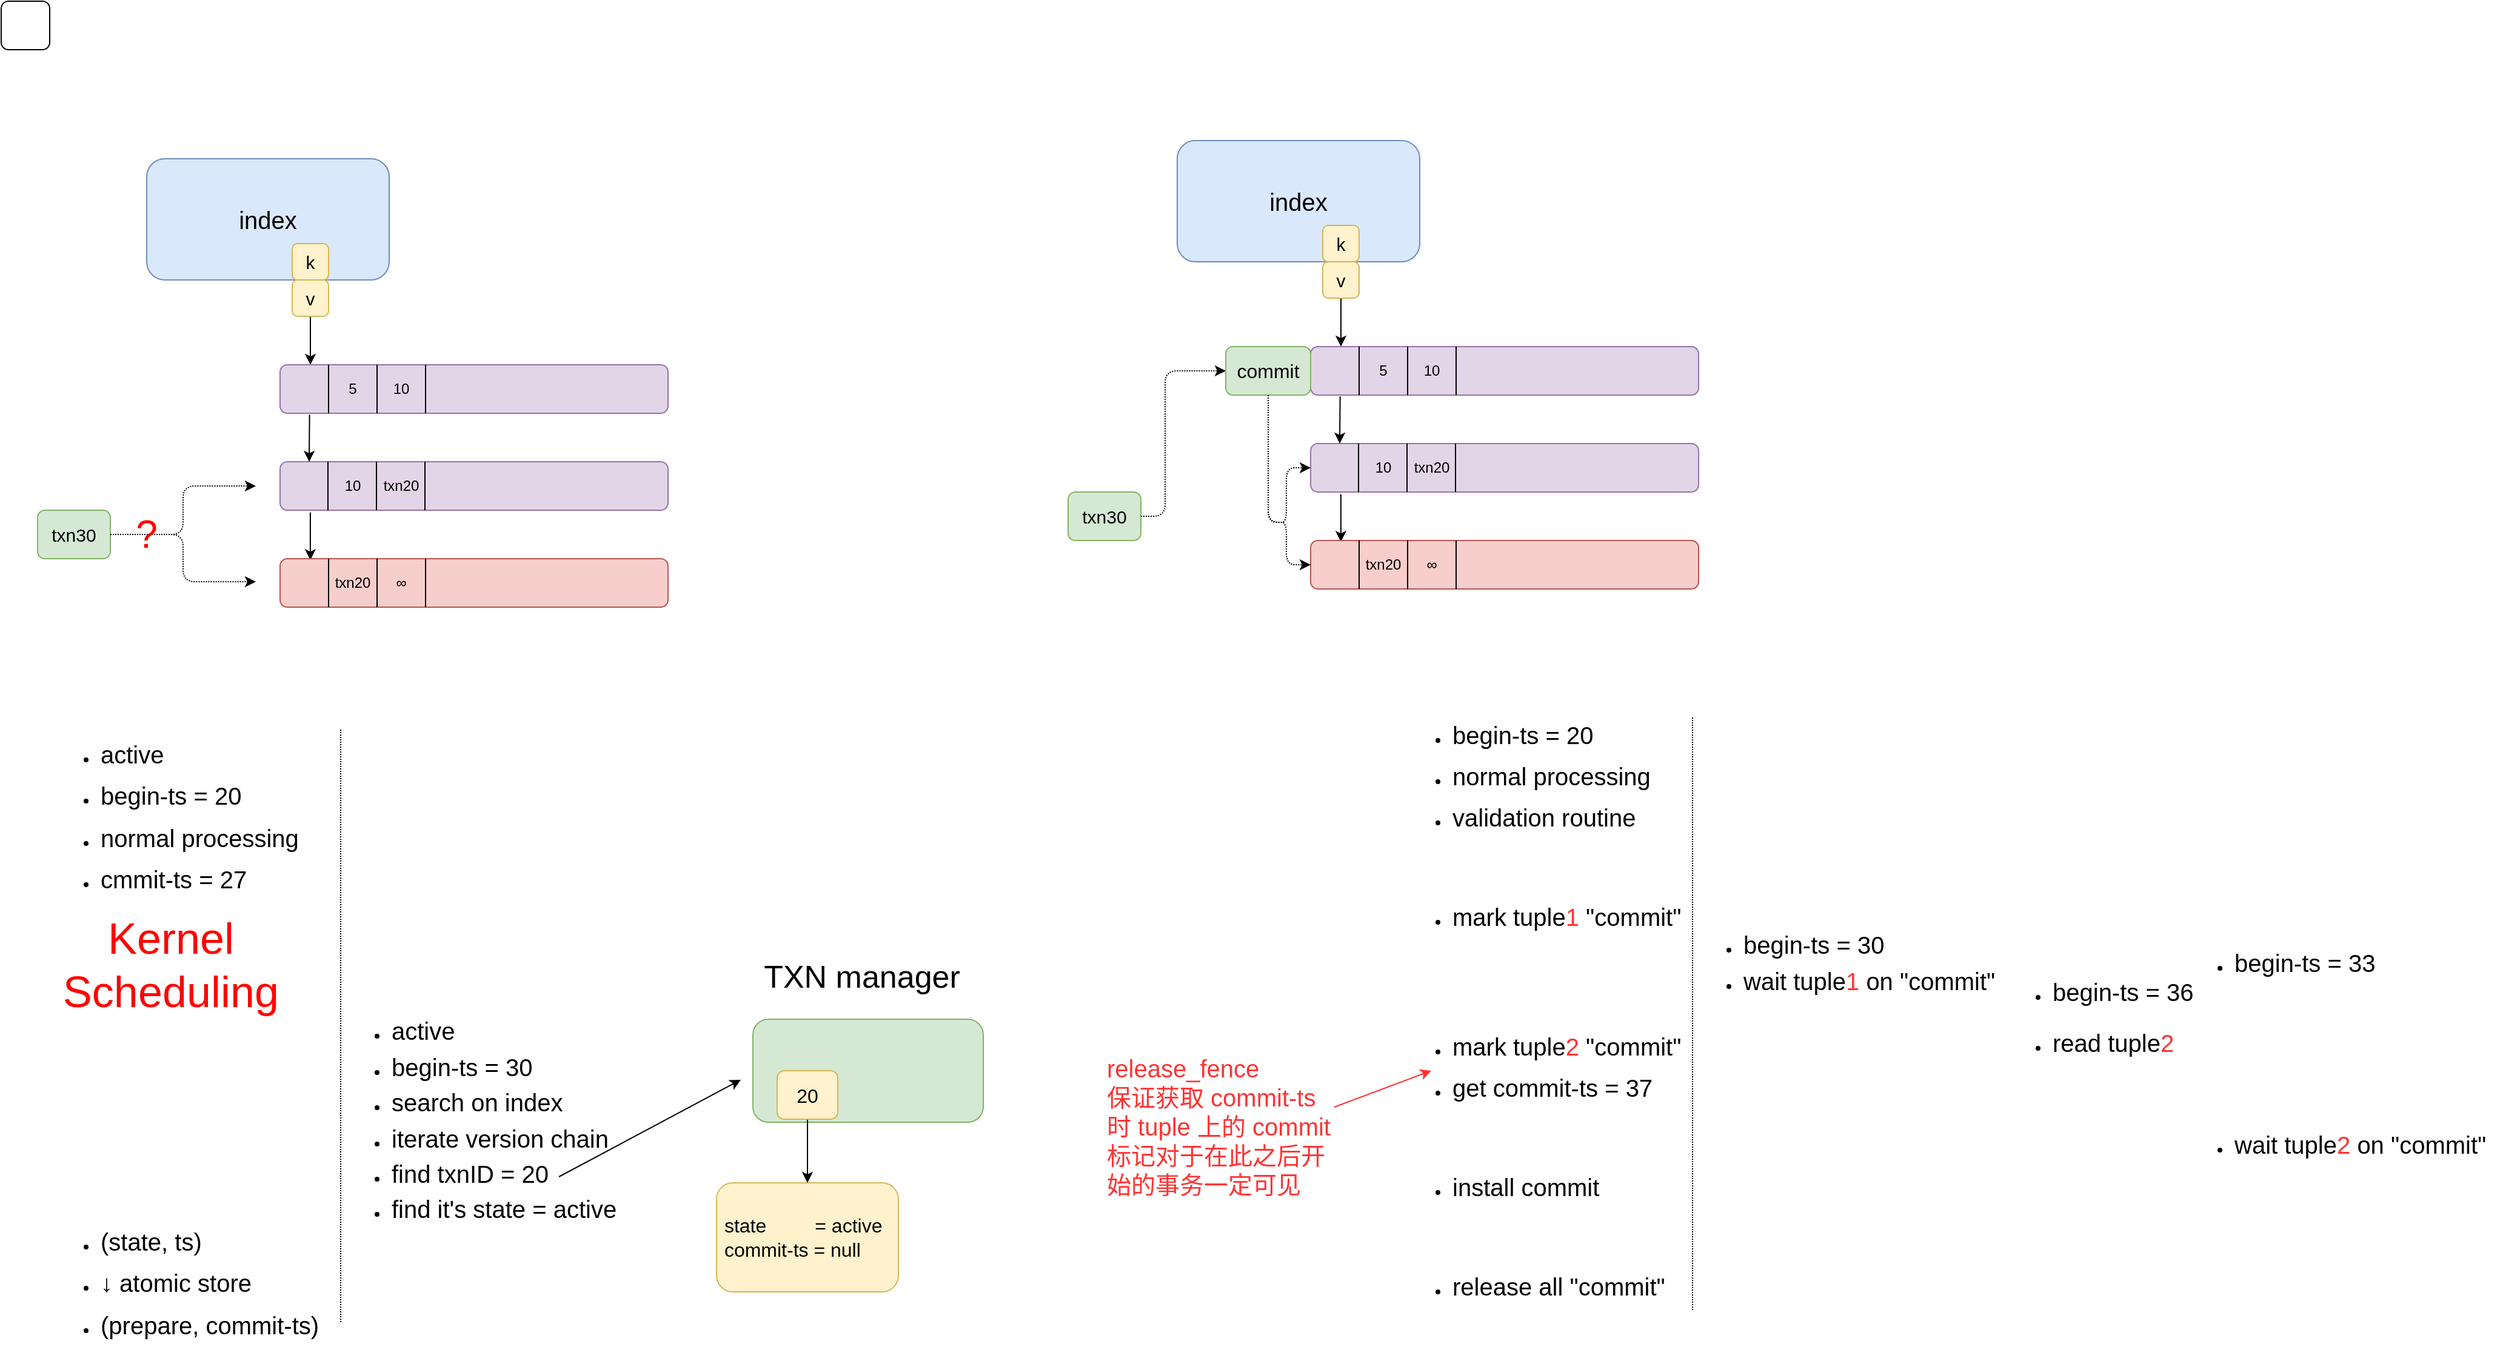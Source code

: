 <mxfile version="12.1.3" type="device" pages="1"><diagram id="0h45bQMplHniCj7RE_-N" name="Page-1"><mxGraphModel dx="1412" dy="758" grid="1" gridSize="10" guides="1" tooltips="1" connect="1" arrows="1" fold="1" page="1" pageScale="1" pageWidth="827" pageHeight="1169" math="0" shadow="0"><root><mxCell id="0"/><mxCell id="1" parent="0"/><mxCell id="FldhDboDt2lBDEkTcuy5-1" value="&lt;font style=&quot;font-size: 20px&quot;&gt;index&lt;/font&gt;" style="rounded=1;whiteSpace=wrap;html=1;fillColor=#dae8fc;strokeColor=#6c8ebf;" parent="1" vertex="1"><mxGeometry x="120" y="130" width="200" height="100" as="geometry"/></mxCell><mxCell id="FldhDboDt2lBDEkTcuy5-4" value="&lt;font style=&quot;font-size: 15px&quot;&gt;k&lt;/font&gt;" style="rounded=1;whiteSpace=wrap;html=1;fillColor=#fff2cc;strokeColor=#d6b656;" parent="1" vertex="1"><mxGeometry x="240" y="200" width="30" height="30" as="geometry"/></mxCell><mxCell id="FldhDboDt2lBDEkTcuy5-7" value="" style="rounded=0;orthogonalLoop=1;jettySize=auto;html=1;" parent="1" source="FldhDboDt2lBDEkTcuy5-5" edge="1"><mxGeometry relative="1" as="geometry"><mxPoint x="255" y="300" as="targetPoint"/></mxGeometry></mxCell><mxCell id="FldhDboDt2lBDEkTcuy5-5" value="&lt;font style=&quot;font-size: 15px&quot;&gt;v&lt;/font&gt;" style="rounded=1;whiteSpace=wrap;html=1;fillColor=#fff2cc;strokeColor=#d6b656;" parent="1" vertex="1"><mxGeometry x="240" y="230" width="30" height="30" as="geometry"/></mxCell><mxCell id="FldhDboDt2lBDEkTcuy5-10" value="" style="rounded=0;orthogonalLoop=1;jettySize=auto;html=1;exitX=0.078;exitY=1.046;exitDx=0;exitDy=0;exitPerimeter=0;entryX=0.078;entryY=0.029;entryDx=0;entryDy=0;entryPerimeter=0;" parent="1" source="FldhDboDt2lBDEkTcuy5-8" target="FldhDboDt2lBDEkTcuy5-9" edge="1"><mxGeometry relative="1" as="geometry"><mxPoint x="256" y="412" as="sourcePoint"/><mxPoint x="290" y="440" as="targetPoint"/></mxGeometry></mxCell><mxCell id="FldhDboDt2lBDEkTcuy5-8" value="" style="rounded=1;whiteSpace=wrap;html=1;fillColor=#e1d5e7;strokeColor=#9673a6;" parent="1" vertex="1"><mxGeometry x="230" y="380" width="320" height="40" as="geometry"/></mxCell><mxCell id="FldhDboDt2lBDEkTcuy5-9" value="" style="rounded=1;whiteSpace=wrap;html=1;fillColor=#f8cecc;strokeColor=#b85450;" parent="1" vertex="1"><mxGeometry x="230" y="460" width="320" height="40" as="geometry"/></mxCell><mxCell id="FldhDboDt2lBDEkTcuy5-12" value="" style="endArrow=none;html=1;" parent="1" edge="1"><mxGeometry width="50" height="50" relative="1" as="geometry"><mxPoint x="269.5" y="420" as="sourcePoint"/><mxPoint x="269.5" y="380" as="targetPoint"/></mxGeometry></mxCell><mxCell id="FldhDboDt2lBDEkTcuy5-13" value="" style="endArrow=none;html=1;" parent="1" edge="1"><mxGeometry width="50" height="50" relative="1" as="geometry"><mxPoint x="309.5" y="420" as="sourcePoint"/><mxPoint x="309.5" y="380" as="targetPoint"/></mxGeometry></mxCell><mxCell id="FldhDboDt2lBDEkTcuy5-14" value="" style="endArrow=none;html=1;" parent="1" edge="1"><mxGeometry width="50" height="50" relative="1" as="geometry"><mxPoint x="270" y="460" as="sourcePoint"/><mxPoint x="270" y="500" as="targetPoint"/></mxGeometry></mxCell><mxCell id="FldhDboDt2lBDEkTcuy5-15" value="" style="endArrow=none;html=1;" parent="1" edge="1"><mxGeometry width="50" height="50" relative="1" as="geometry"><mxPoint x="310" y="500" as="sourcePoint"/><mxPoint x="310" y="460" as="targetPoint"/></mxGeometry></mxCell><mxCell id="FldhDboDt2lBDEkTcuy5-16" value="txn20" style="text;html=1;strokeColor=none;fillColor=none;align=center;verticalAlign=middle;whiteSpace=wrap;rounded=0;" parent="1" vertex="1"><mxGeometry x="309.5" y="390" width="40" height="20" as="geometry"/></mxCell><mxCell id="FldhDboDt2lBDEkTcuy5-17" value="" style="endArrow=none;html=1;" parent="1" edge="1"><mxGeometry width="50" height="50" relative="1" as="geometry"><mxPoint x="349.5" y="420.0" as="sourcePoint"/><mxPoint x="349.5" y="380.0" as="targetPoint"/></mxGeometry></mxCell><mxCell id="FldhDboDt2lBDEkTcuy5-18" value="" style="endArrow=none;html=1;" parent="1" edge="1"><mxGeometry width="50" height="50" relative="1" as="geometry"><mxPoint x="350" y="500.0" as="sourcePoint"/><mxPoint x="350" y="460.0" as="targetPoint"/></mxGeometry></mxCell><mxCell id="FldhDboDt2lBDEkTcuy5-19" value="txn20" style="text;html=1;strokeColor=none;fillColor=none;align=center;verticalAlign=middle;whiteSpace=wrap;rounded=0;" parent="1" vertex="1"><mxGeometry x="270" y="470" width="40" height="20" as="geometry"/></mxCell><mxCell id="FldhDboDt2lBDEkTcuy5-20" value="10" style="text;html=1;strokeColor=none;fillColor=none;align=center;verticalAlign=middle;whiteSpace=wrap;rounded=0;" parent="1" vertex="1"><mxGeometry x="269.5" y="390" width="40" height="20" as="geometry"/></mxCell><mxCell id="FldhDboDt2lBDEkTcuy5-21" value="∞" style="text;html=1;strokeColor=none;fillColor=none;align=center;verticalAlign=middle;whiteSpace=wrap;rounded=0;" parent="1" vertex="1"><mxGeometry x="310" y="470" width="40" height="20" as="geometry"/></mxCell><mxCell id="FldhDboDt2lBDEkTcuy5-23" value="" style="rounded=1;whiteSpace=wrap;html=1;fillColor=#e1d5e7;strokeColor=#9673a6;" parent="1" vertex="1"><mxGeometry x="230" y="300" width="320" height="40" as="geometry"/></mxCell><mxCell id="FldhDboDt2lBDEkTcuy5-24" value="" style="endArrow=none;html=1;" parent="1" edge="1"><mxGeometry width="50" height="50" relative="1" as="geometry"><mxPoint x="270" y="340" as="sourcePoint"/><mxPoint x="270" y="300" as="targetPoint"/></mxGeometry></mxCell><mxCell id="FldhDboDt2lBDEkTcuy5-25" value="" style="endArrow=none;html=1;" parent="1" edge="1"><mxGeometry width="50" height="50" relative="1" as="geometry"><mxPoint x="310" y="340" as="sourcePoint"/><mxPoint x="310" y="300" as="targetPoint"/></mxGeometry></mxCell><mxCell id="FldhDboDt2lBDEkTcuy5-26" value="10" style="text;html=1;strokeColor=none;fillColor=none;align=center;verticalAlign=middle;whiteSpace=wrap;rounded=0;" parent="1" vertex="1"><mxGeometry x="310" y="310" width="40" height="20" as="geometry"/></mxCell><mxCell id="FldhDboDt2lBDEkTcuy5-27" value="" style="endArrow=none;html=1;" parent="1" edge="1"><mxGeometry width="50" height="50" relative="1" as="geometry"><mxPoint x="350" y="340.0" as="sourcePoint"/><mxPoint x="350" y="300.0" as="targetPoint"/></mxGeometry></mxCell><mxCell id="FldhDboDt2lBDEkTcuy5-28" value="5" style="text;html=1;strokeColor=none;fillColor=none;align=center;verticalAlign=middle;whiteSpace=wrap;rounded=0;" parent="1" vertex="1"><mxGeometry x="270" y="310" width="40" height="20" as="geometry"/></mxCell><mxCell id="FldhDboDt2lBDEkTcuy5-29" value="" style="rounded=1;whiteSpace=wrap;html=1;" parent="1" vertex="1"><mxGeometry width="40" height="40" as="geometry"/></mxCell><mxCell id="FldhDboDt2lBDEkTcuy5-30" value="" style="rounded=1;whiteSpace=wrap;html=1;fillColor=#d5e8d4;strokeColor=#82b366;" parent="1" vertex="1"><mxGeometry x="30" y="420" width="60" height="40" as="geometry"/></mxCell><mxCell id="FldhDboDt2lBDEkTcuy5-31" value="" style="rounded=0;orthogonalLoop=1;jettySize=auto;html=1;exitX=0.076;exitY=1.029;exitDx=0;exitDy=0;exitPerimeter=0;" parent="1" source="FldhDboDt2lBDEkTcuy5-23" edge="1"><mxGeometry relative="1" as="geometry"><mxPoint x="254" y="330" as="sourcePoint"/><mxPoint x="254" y="380" as="targetPoint"/></mxGeometry></mxCell><mxCell id="FldhDboDt2lBDEkTcuy5-32" value="&lt;font style=&quot;font-size: 15px&quot;&gt;txn30&lt;/font&gt;" style="text;html=1;strokeColor=none;fillColor=none;align=center;verticalAlign=middle;whiteSpace=wrap;rounded=0;" parent="1" vertex="1"><mxGeometry x="40" y="430" width="40" height="20" as="geometry"/></mxCell><mxCell id="FldhDboDt2lBDEkTcuy5-33" value="" style="endArrow=classic;html=1;exitX=1;exitY=0.5;exitDx=0;exitDy=0;edgeStyle=orthogonalEdgeStyle;dashed=1;dashPattern=1 1;" parent="1" source="FldhDboDt2lBDEkTcuy5-30" edge="1"><mxGeometry width="50" height="50" relative="1" as="geometry"><mxPoint x="100" y="440" as="sourcePoint"/><mxPoint x="210" y="400" as="targetPoint"/><Array as="points"><mxPoint x="150" y="440"/><mxPoint x="150" y="400"/></Array></mxGeometry></mxCell><mxCell id="FldhDboDt2lBDEkTcuy5-34" value="" style="endArrow=classic;html=1;edgeStyle=orthogonalEdgeStyle;dashed=1;dashPattern=1 1;" parent="1" edge="1"><mxGeometry width="50" height="50" relative="1" as="geometry"><mxPoint x="90" y="440" as="sourcePoint"/><mxPoint x="210" y="479.0" as="targetPoint"/><Array as="points"><mxPoint x="150" y="440"/><mxPoint x="150" y="479"/></Array></mxGeometry></mxCell><mxCell id="FldhDboDt2lBDEkTcuy5-35" value="&lt;font style=&quot;font-size: 32px&quot; color=&quot;#ff0000&quot;&gt;?&lt;/font&gt;" style="text;html=1;strokeColor=none;fillColor=none;align=center;verticalAlign=middle;whiteSpace=wrap;rounded=0;" parent="1" vertex="1"><mxGeometry x="100" y="430" width="40" height="20" as="geometry"/></mxCell><mxCell id="FldhDboDt2lBDEkTcuy5-41" value="&lt;ul style=&quot;line-height: 260%&quot;&gt;&lt;li&gt;&lt;span style=&quot;font-size: 20px&quot;&gt;active&lt;/span&gt;&lt;/li&gt;&lt;li&gt;&lt;span style=&quot;font-size: 20px&quot;&gt;begin-ts = 20&lt;/span&gt;&lt;/li&gt;&lt;li&gt;&lt;span style=&quot;text-align: center ; font-size: 20px&quot;&gt;normal processing&lt;/span&gt;&lt;/li&gt;&lt;li&gt;&lt;span style=&quot;text-align: center ; font-size: 20px&quot;&gt;cmmit-ts = 27&lt;/span&gt;&lt;/li&gt;&lt;/ul&gt;" style="text;html=1;strokeColor=none;fillColor=none;align=left;verticalAlign=middle;whiteSpace=wrap;rounded=0;" parent="1" vertex="1"><mxGeometry x="40" y="600" width="240" height="150" as="geometry"/></mxCell><mxCell id="FldhDboDt2lBDEkTcuy5-42" value="" style="endArrow=none;html=1;dashed=1;dashPattern=1 1;" parent="1" edge="1"><mxGeometry width="50" height="50" relative="1" as="geometry"><mxPoint x="280" y="1090" as="sourcePoint"/><mxPoint x="280" y="600" as="targetPoint"/></mxGeometry></mxCell><mxCell id="FldhDboDt2lBDEkTcuy5-47" value="&lt;font style=&quot;font-size: 36px&quot; color=&quot;#ff0000&quot;&gt;Kernel Scheduling&lt;/font&gt;" style="text;html=1;strokeColor=none;fillColor=none;align=center;verticalAlign=middle;whiteSpace=wrap;rounded=0;" parent="1" vertex="1"><mxGeometry y="750" width="280" height="90" as="geometry"/></mxCell><mxCell id="FldhDboDt2lBDEkTcuy5-49" value="&lt;ul style=&quot;line-height: 220%&quot;&gt;&lt;li&gt;&lt;font style=&quot;font-size: 20px&quot;&gt;active&lt;/font&gt;&lt;/li&gt;&lt;li&gt;&lt;font style=&quot;font-size: 20px&quot;&gt;begin-ts = 30&lt;/font&gt;&lt;/li&gt;&lt;li&gt;&lt;font style=&quot;font-size: 20px&quot;&gt;search on index&lt;/font&gt;&lt;/li&gt;&lt;li&gt;&lt;font style=&quot;font-size: 20px&quot;&gt;iterate version chain&lt;/font&gt;&lt;/li&gt;&lt;li&gt;&lt;font style=&quot;font-size: 20px&quot;&gt;find txnID = 20&lt;/font&gt;&lt;/li&gt;&lt;li&gt;&lt;font style=&quot;font-size: 20px&quot;&gt;find it's state = active&lt;/font&gt;&lt;/li&gt;&lt;/ul&gt;" style="text;html=1;strokeColor=none;fillColor=none;align=left;verticalAlign=middle;whiteSpace=wrap;rounded=0;" parent="1" vertex="1"><mxGeometry x="280" y="830" width="270" height="190" as="geometry"/></mxCell><mxCell id="FldhDboDt2lBDEkTcuy5-55" value="&lt;ul style=&quot;line-height: 260%&quot;&gt;&lt;li&gt;&lt;span style=&quot;font-size: 20px&quot;&gt;(state, ts)&lt;/span&gt;&lt;/li&gt;&lt;li&gt;&lt;span style=&quot;font-size: 20px&quot;&gt;↓ atomic store&lt;/span&gt;&lt;/li&gt;&lt;li&gt;&lt;span style=&quot;font-size: 20px&quot;&gt;(prepare, commit-ts)&lt;/span&gt;&lt;/li&gt;&lt;/ul&gt;" style="text;html=1;strokeColor=none;fillColor=none;align=left;verticalAlign=middle;whiteSpace=wrap;rounded=0;" parent="1" vertex="1"><mxGeometry x="40" y="1010" width="240" height="100" as="geometry"/></mxCell><mxCell id="FldhDboDt2lBDEkTcuy5-56" value="" style="endArrow=classic;html=1;" parent="1" edge="1"><mxGeometry width="50" height="50" relative="1" as="geometry"><mxPoint x="460" y="970" as="sourcePoint"/><mxPoint x="610" y="890" as="targetPoint"/></mxGeometry></mxCell><mxCell id="FldhDboDt2lBDEkTcuy5-57" value="" style="rounded=1;whiteSpace=wrap;html=1;fillColor=#d5e8d4;strokeColor=#82b366;" parent="1" vertex="1"><mxGeometry x="620" y="840" width="190" height="85" as="geometry"/></mxCell><mxCell id="FldhDboDt2lBDEkTcuy5-58" value="&lt;font style=&quot;font-size: 26px&quot;&gt;TXN manager&lt;/font&gt;" style="text;html=1;strokeColor=none;fillColor=none;align=center;verticalAlign=middle;whiteSpace=wrap;rounded=0;" parent="1" vertex="1"><mxGeometry x="610" y="795" width="200" height="20" as="geometry"/></mxCell><mxCell id="FldhDboDt2lBDEkTcuy5-59" value="&lt;font style=&quot;font-size: 16px&quot;&gt;&amp;nbsp;state&amp;nbsp; &amp;nbsp; &amp;nbsp; &amp;nbsp; &amp;nbsp;= active&lt;br&gt;&amp;nbsp;commit-ts = null&lt;/font&gt;" style="rounded=1;whiteSpace=wrap;html=1;align=left;fillColor=#fff2cc;strokeColor=#d6b656;" parent="1" vertex="1"><mxGeometry x="590" y="975" width="150" height="90" as="geometry"/></mxCell><mxCell id="FldhDboDt2lBDEkTcuy5-65" value="" style="rounded=0;orthogonalLoop=1;jettySize=auto;html=1;entryX=0.5;entryY=0;entryDx=0;entryDy=0;" parent="1" source="FldhDboDt2lBDEkTcuy5-63" target="FldhDboDt2lBDEkTcuy5-59" edge="1"><mxGeometry relative="1" as="geometry"><mxPoint x="668" y="980" as="targetPoint"/></mxGeometry></mxCell><mxCell id="FldhDboDt2lBDEkTcuy5-63" value="&lt;font style=&quot;font-size: 16px&quot;&gt;20&lt;/font&gt;" style="rounded=1;whiteSpace=wrap;html=1;fillColor=#fff2cc;strokeColor=#d6b656;" parent="1" vertex="1"><mxGeometry x="640" y="882.5" width="50" height="40" as="geometry"/></mxCell><mxCell id="3KHqa-ba5F35k9U-3PE--1" value="&lt;ul style=&quot;line-height: 260%&quot;&gt;&lt;li&gt;&lt;span style=&quot;font-size: 20px&quot;&gt;begin-ts = 20&lt;/span&gt;&lt;/li&gt;&lt;li&gt;&lt;span style=&quot;text-align: center ; font-size: 20px&quot;&gt;normal processing&lt;/span&gt;&lt;/li&gt;&lt;li&gt;&lt;span style=&quot;text-align: center ; font-size: 20px&quot;&gt;validation routine&lt;/span&gt;&lt;/li&gt;&lt;/ul&gt;&lt;div style=&quot;text-align: center&quot;&gt;&lt;span style=&quot;font-size: 20px&quot;&gt;&lt;br&gt;&lt;/span&gt;&lt;/div&gt;&lt;ul style=&quot;line-height: 260%&quot;&gt;&lt;li&gt;&lt;span style=&quot;text-align: center ; font-size: 20px&quot;&gt;mark tuple&lt;font color=&quot;#ff3333&quot;&gt;1&lt;/font&gt; &quot;commit&quot;&lt;/span&gt;&lt;/li&gt;&lt;/ul&gt;&lt;div style=&quot;text-align: center&quot;&gt;&lt;span style=&quot;font-size: 20px&quot;&gt;&lt;br&gt;&lt;/span&gt;&lt;/div&gt;&lt;div style=&quot;text-align: center&quot;&gt;&lt;span style=&quot;font-size: 20px&quot;&gt;&lt;br&gt;&lt;/span&gt;&lt;/div&gt;&lt;ul style=&quot;line-height: 260%&quot;&gt;&lt;li&gt;&lt;span style=&quot;text-align: center ; font-size: 20px&quot;&gt;mark tuple&lt;font color=&quot;#ff3333&quot;&gt;2&lt;/font&gt; &quot;commit&quot;&lt;/span&gt;&lt;/li&gt;&lt;li&gt;&lt;span style=&quot;text-align: center ; font-size: 20px&quot;&gt;get commit-ts = 37&lt;/span&gt;&lt;/li&gt;&lt;/ul&gt;&lt;div style=&quot;text-align: center&quot;&gt;&lt;span style=&quot;font-size: 20px&quot;&gt;&lt;br&gt;&lt;/span&gt;&lt;/div&gt;&lt;ul style=&quot;line-height: 260%&quot;&gt;&lt;li&gt;&lt;span style=&quot;text-align: center ; font-size: 20px&quot;&gt;install commit&lt;/span&gt;&lt;/li&gt;&lt;/ul&gt;&lt;div style=&quot;text-align: center&quot;&gt;&lt;span style=&quot;font-size: 20px&quot;&gt;&lt;br&gt;&lt;/span&gt;&lt;/div&gt;&lt;ul style=&quot;line-height: 260%&quot;&gt;&lt;li&gt;&lt;span style=&quot;text-align: center ; font-size: 20px&quot;&gt;release all &quot;commit&quot;&lt;/span&gt;&lt;/li&gt;&lt;/ul&gt;" style="text;html=1;strokeColor=none;fillColor=none;align=left;verticalAlign=middle;whiteSpace=wrap;rounded=0;" parent="1" vertex="1"><mxGeometry x="1155" y="590" width="240" height="490" as="geometry"/></mxCell><mxCell id="3KHqa-ba5F35k9U-3PE--2" value="" style="endArrow=none;html=1;dashed=1;dashPattern=1 1;" parent="1" edge="1"><mxGeometry width="50" height="50" relative="1" as="geometry"><mxPoint x="1395" y="1080" as="sourcePoint"/><mxPoint x="1395" y="590" as="targetPoint"/></mxGeometry></mxCell><mxCell id="3KHqa-ba5F35k9U-3PE--3" value="&lt;ul style=&quot;line-height: 220%&quot;&gt;&lt;li&gt;&lt;font style=&quot;font-size: 20px&quot;&gt;begin-ts = 30&lt;/font&gt;&lt;br&gt;&lt;/li&gt;&lt;li&gt;&lt;span style=&quot;font-size: 20px&quot;&gt;wait tuple&lt;font color=&quot;#ff3333&quot;&gt;1&amp;nbsp;&lt;/font&gt;on &quot;commit&quot;&lt;/span&gt;&lt;/li&gt;&lt;/ul&gt;" style="text;html=1;strokeColor=none;fillColor=none;align=left;verticalAlign=middle;whiteSpace=wrap;rounded=0;" parent="1" vertex="1"><mxGeometry x="1395" y="735" width="260" height="120" as="geometry"/></mxCell><mxCell id="3KHqa-ba5F35k9U-3PE--5" value="&lt;font style=&quot;font-size: 20px&quot;&gt;index&lt;/font&gt;" style="rounded=1;whiteSpace=wrap;html=1;fillColor=#dae8fc;strokeColor=#6c8ebf;" parent="1" vertex="1"><mxGeometry x="970" y="115" width="200" height="100" as="geometry"/></mxCell><mxCell id="3KHqa-ba5F35k9U-3PE--6" value="&lt;font style=&quot;font-size: 15px&quot;&gt;k&lt;/font&gt;" style="rounded=1;whiteSpace=wrap;html=1;fillColor=#fff2cc;strokeColor=#d6b656;" parent="1" vertex="1"><mxGeometry x="1090" y="185" width="30" height="30" as="geometry"/></mxCell><mxCell id="3KHqa-ba5F35k9U-3PE--7" value="" style="rounded=0;orthogonalLoop=1;jettySize=auto;html=1;" parent="1" source="3KHqa-ba5F35k9U-3PE--8" edge="1"><mxGeometry relative="1" as="geometry"><mxPoint x="1105" y="285" as="targetPoint"/></mxGeometry></mxCell><mxCell id="3KHqa-ba5F35k9U-3PE--8" value="&lt;font style=&quot;font-size: 15px&quot;&gt;v&lt;/font&gt;" style="rounded=1;whiteSpace=wrap;html=1;fillColor=#fff2cc;strokeColor=#d6b656;" parent="1" vertex="1"><mxGeometry x="1090" y="215" width="30" height="30" as="geometry"/></mxCell><mxCell id="3KHqa-ba5F35k9U-3PE--9" value="" style="rounded=0;orthogonalLoop=1;jettySize=auto;html=1;exitX=0.078;exitY=1.046;exitDx=0;exitDy=0;exitPerimeter=0;entryX=0.078;entryY=0.029;entryDx=0;entryDy=0;entryPerimeter=0;" parent="1" source="3KHqa-ba5F35k9U-3PE--10" target="3KHqa-ba5F35k9U-3PE--11" edge="1"><mxGeometry relative="1" as="geometry"><mxPoint x="1106" y="397" as="sourcePoint"/><mxPoint x="1140" y="425" as="targetPoint"/></mxGeometry></mxCell><mxCell id="3KHqa-ba5F35k9U-3PE--10" value="" style="rounded=1;whiteSpace=wrap;html=1;fillColor=#e1d5e7;strokeColor=#9673a6;" parent="1" vertex="1"><mxGeometry x="1080" y="365" width="320" height="40" as="geometry"/></mxCell><mxCell id="3KHqa-ba5F35k9U-3PE--11" value="" style="rounded=1;whiteSpace=wrap;html=1;fillColor=#f8cecc;strokeColor=#b85450;" parent="1" vertex="1"><mxGeometry x="1080" y="445" width="320" height="40" as="geometry"/></mxCell><mxCell id="3KHqa-ba5F35k9U-3PE--12" value="" style="endArrow=none;html=1;" parent="1" edge="1"><mxGeometry width="50" height="50" relative="1" as="geometry"><mxPoint x="1119.5" y="405" as="sourcePoint"/><mxPoint x="1119.5" y="365" as="targetPoint"/></mxGeometry></mxCell><mxCell id="3KHqa-ba5F35k9U-3PE--13" value="" style="endArrow=none;html=1;" parent="1" edge="1"><mxGeometry width="50" height="50" relative="1" as="geometry"><mxPoint x="1159.5" y="405" as="sourcePoint"/><mxPoint x="1159.5" y="365" as="targetPoint"/></mxGeometry></mxCell><mxCell id="3KHqa-ba5F35k9U-3PE--14" value="" style="endArrow=none;html=1;" parent="1" edge="1"><mxGeometry width="50" height="50" relative="1" as="geometry"><mxPoint x="1120" y="445" as="sourcePoint"/><mxPoint x="1120" y="485" as="targetPoint"/></mxGeometry></mxCell><mxCell id="3KHqa-ba5F35k9U-3PE--15" value="" style="endArrow=none;html=1;" parent="1" edge="1"><mxGeometry width="50" height="50" relative="1" as="geometry"><mxPoint x="1160" y="485" as="sourcePoint"/><mxPoint x="1160" y="445" as="targetPoint"/></mxGeometry></mxCell><mxCell id="3KHqa-ba5F35k9U-3PE--16" value="txn20" style="text;html=1;strokeColor=none;fillColor=none;align=center;verticalAlign=middle;whiteSpace=wrap;rounded=0;" parent="1" vertex="1"><mxGeometry x="1159.5" y="375" width="40" height="20" as="geometry"/></mxCell><mxCell id="3KHqa-ba5F35k9U-3PE--17" value="" style="endArrow=none;html=1;" parent="1" edge="1"><mxGeometry width="50" height="50" relative="1" as="geometry"><mxPoint x="1199.5" y="405" as="sourcePoint"/><mxPoint x="1199.5" y="365" as="targetPoint"/></mxGeometry></mxCell><mxCell id="3KHqa-ba5F35k9U-3PE--18" value="" style="endArrow=none;html=1;" parent="1" edge="1"><mxGeometry width="50" height="50" relative="1" as="geometry"><mxPoint x="1200" y="485" as="sourcePoint"/><mxPoint x="1200" y="445" as="targetPoint"/></mxGeometry></mxCell><mxCell id="3KHqa-ba5F35k9U-3PE--19" value="txn20" style="text;html=1;strokeColor=none;fillColor=none;align=center;verticalAlign=middle;whiteSpace=wrap;rounded=0;" parent="1" vertex="1"><mxGeometry x="1120" y="455" width="40" height="20" as="geometry"/></mxCell><mxCell id="3KHqa-ba5F35k9U-3PE--20" value="10" style="text;html=1;strokeColor=none;fillColor=none;align=center;verticalAlign=middle;whiteSpace=wrap;rounded=0;" parent="1" vertex="1"><mxGeometry x="1119.5" y="375" width="40" height="20" as="geometry"/></mxCell><mxCell id="3KHqa-ba5F35k9U-3PE--21" value="∞" style="text;html=1;strokeColor=none;fillColor=none;align=center;verticalAlign=middle;whiteSpace=wrap;rounded=0;" parent="1" vertex="1"><mxGeometry x="1160" y="455" width="40" height="20" as="geometry"/></mxCell><mxCell id="3KHqa-ba5F35k9U-3PE--22" value="" style="rounded=1;whiteSpace=wrap;html=1;fillColor=#e1d5e7;strokeColor=#9673a6;" parent="1" vertex="1"><mxGeometry x="1080" y="285" width="320" height="40" as="geometry"/></mxCell><mxCell id="3KHqa-ba5F35k9U-3PE--23" value="" style="endArrow=none;html=1;" parent="1" edge="1"><mxGeometry width="50" height="50" relative="1" as="geometry"><mxPoint x="1120" y="325" as="sourcePoint"/><mxPoint x="1120" y="285" as="targetPoint"/></mxGeometry></mxCell><mxCell id="3KHqa-ba5F35k9U-3PE--24" value="" style="endArrow=none;html=1;" parent="1" edge="1"><mxGeometry width="50" height="50" relative="1" as="geometry"><mxPoint x="1160" y="325" as="sourcePoint"/><mxPoint x="1160" y="285" as="targetPoint"/></mxGeometry></mxCell><mxCell id="3KHqa-ba5F35k9U-3PE--25" value="10" style="text;html=1;strokeColor=none;fillColor=none;align=center;verticalAlign=middle;whiteSpace=wrap;rounded=0;" parent="1" vertex="1"><mxGeometry x="1160" y="295" width="40" height="20" as="geometry"/></mxCell><mxCell id="3KHqa-ba5F35k9U-3PE--26" value="" style="endArrow=none;html=1;" parent="1" edge="1"><mxGeometry width="50" height="50" relative="1" as="geometry"><mxPoint x="1200" y="325" as="sourcePoint"/><mxPoint x="1200" y="285" as="targetPoint"/></mxGeometry></mxCell><mxCell id="3KHqa-ba5F35k9U-3PE--27" value="5" style="text;html=1;strokeColor=none;fillColor=none;align=center;verticalAlign=middle;whiteSpace=wrap;rounded=0;" parent="1" vertex="1"><mxGeometry x="1120" y="295" width="40" height="20" as="geometry"/></mxCell><mxCell id="3KHqa-ba5F35k9U-3PE--28" value="" style="rounded=1;whiteSpace=wrap;html=1;fillColor=#d5e8d4;strokeColor=#82b366;" parent="1" vertex="1"><mxGeometry x="880" y="405" width="60" height="40" as="geometry"/></mxCell><mxCell id="3KHqa-ba5F35k9U-3PE--29" value="" style="rounded=0;orthogonalLoop=1;jettySize=auto;html=1;exitX=0.076;exitY=1.029;exitDx=0;exitDy=0;exitPerimeter=0;" parent="1" source="3KHqa-ba5F35k9U-3PE--22" edge="1"><mxGeometry relative="1" as="geometry"><mxPoint x="1104" y="315" as="sourcePoint"/><mxPoint x="1104" y="365" as="targetPoint"/></mxGeometry></mxCell><mxCell id="3KHqa-ba5F35k9U-3PE--30" value="&lt;font style=&quot;font-size: 15px&quot;&gt;txn30&lt;/font&gt;" style="text;html=1;strokeColor=none;fillColor=none;align=center;verticalAlign=middle;whiteSpace=wrap;rounded=0;" parent="1" vertex="1"><mxGeometry x="890" y="415" width="40" height="20" as="geometry"/></mxCell><mxCell id="3KHqa-ba5F35k9U-3PE--31" value="" style="endArrow=classic;html=1;exitX=1;exitY=0.5;exitDx=0;exitDy=0;edgeStyle=orthogonalEdgeStyle;dashed=1;dashPattern=1 1;entryX=0;entryY=0.5;entryDx=0;entryDy=0;" parent="1" source="3KHqa-ba5F35k9U-3PE--28" target="3KHqa-ba5F35k9U-3PE--34" edge="1"><mxGeometry width="50" height="50" relative="1" as="geometry"><mxPoint x="950" y="425" as="sourcePoint"/><mxPoint x="1060" y="385" as="targetPoint"/><Array as="points"><mxPoint x="960" y="425"/><mxPoint x="960" y="305"/></Array></mxGeometry></mxCell><mxCell id="3KHqa-ba5F35k9U-3PE--32" value="" style="endArrow=classic;html=1;edgeStyle=orthogonalEdgeStyle;dashed=1;dashPattern=1 1;exitX=0.5;exitY=1;exitDx=0;exitDy=0;entryX=0;entryY=0.5;entryDx=0;entryDy=0;" parent="1" source="3KHqa-ba5F35k9U-3PE--34" target="3KHqa-ba5F35k9U-3PE--10" edge="1"><mxGeometry width="50" height="50" relative="1" as="geometry"><mxPoint x="990" y="440" as="sourcePoint"/><mxPoint x="1070" y="430" as="targetPoint"/><Array as="points"><mxPoint x="1045" y="430"/><mxPoint x="1060" y="430"/><mxPoint x="1060" y="385"/></Array></mxGeometry></mxCell><mxCell id="3KHqa-ba5F35k9U-3PE--34" value="&lt;font style=&quot;font-size: 16px&quot;&gt;commit&lt;/font&gt;" style="rounded=1;whiteSpace=wrap;html=1;fillColor=#d5e8d4;strokeColor=#82b366;" parent="1" vertex="1"><mxGeometry x="1010" y="285" width="70" height="40" as="geometry"/></mxCell><mxCell id="3KHqa-ba5F35k9U-3PE--35" value="" style="endArrow=classic;html=1;edgeStyle=orthogonalEdgeStyle;dashed=1;dashPattern=1 1;exitX=0.5;exitY=1;exitDx=0;exitDy=0;entryX=0;entryY=0.5;entryDx=0;entryDy=0;" parent="1" source="3KHqa-ba5F35k9U-3PE--34" target="3KHqa-ba5F35k9U-3PE--11" edge="1"><mxGeometry width="50" height="50" relative="1" as="geometry"><mxPoint x="1052.5" y="332.5" as="sourcePoint"/><mxPoint x="1087.5" y="392.5" as="targetPoint"/><Array as="points"><mxPoint x="1045" y="430"/><mxPoint x="1060" y="430"/><mxPoint x="1060" y="465"/></Array></mxGeometry></mxCell><mxCell id="3KHqa-ba5F35k9U-3PE--37" value="&lt;ul style=&quot;line-height: 220%&quot;&gt;&lt;li&gt;&lt;font style=&quot;font-size: 20px&quot;&gt;begin-ts = 36&lt;/font&gt;&lt;/li&gt;&lt;/ul&gt;&lt;ul style=&quot;line-height: 220%&quot;&gt;&lt;li&gt;&lt;span style=&quot;font-size: 20px&quot;&gt;read tuple&lt;font color=&quot;#ff3333&quot;&gt;2&lt;/font&gt;&lt;/span&gt;&lt;/li&gt;&lt;/ul&gt;" style="text;html=1;strokeColor=none;fillColor=none;align=left;verticalAlign=middle;whiteSpace=wrap;rounded=0;" parent="1" vertex="1"><mxGeometry x="1650" y="800" width="260" height="80" as="geometry"/></mxCell><mxCell id="3KHqa-ba5F35k9U-3PE--38" value="&lt;ul style=&quot;line-height: 220%&quot;&gt;&lt;li&gt;&lt;font style=&quot;font-size: 20px&quot;&gt;begin-ts = 33&lt;/font&gt;&lt;br&gt;&lt;/li&gt;&lt;/ul&gt;&lt;div&gt;&lt;span style=&quot;font-size: 20px&quot;&gt;&lt;br&gt;&lt;/span&gt;&lt;/div&gt;&lt;div&gt;&lt;span style=&quot;font-size: 20px&quot;&gt;&lt;br&gt;&lt;/span&gt;&lt;/div&gt;&lt;div&gt;&lt;span style=&quot;font-size: 20px&quot;&gt;&lt;br&gt;&lt;/span&gt;&lt;/div&gt;&lt;div&gt;&lt;span style=&quot;font-size: 20px&quot;&gt;&lt;br&gt;&lt;/span&gt;&lt;/div&gt;&lt;ul style=&quot;line-height: 220%&quot;&gt;&lt;li&gt;&lt;span style=&quot;font-size: 20px&quot;&gt;wait tuple&lt;font color=&quot;#ff3333&quot;&gt;2&amp;nbsp;&lt;/font&gt;on &quot;commit&quot;&lt;/span&gt;&lt;/li&gt;&lt;/ul&gt;" style="text;html=1;strokeColor=none;fillColor=none;align=left;verticalAlign=middle;whiteSpace=wrap;rounded=0;" parent="1" vertex="1"><mxGeometry x="1800" y="735" width="260" height="270" as="geometry"/></mxCell><mxCell id="3KHqa-ba5F35k9U-3PE--39" value="&lt;font color=&quot;#ff3333&quot; style=&quot;font-size: 20px&quot;&gt;release_fence&lt;br&gt;保证获取 commit-ts&lt;br&gt;时 tuple 上的 commit&lt;br&gt;标记对于在此之后开始的事务一定可见&lt;br&gt;&lt;/font&gt;" style="text;html=1;strokeColor=none;fillColor=none;align=left;verticalAlign=middle;whiteSpace=wrap;rounded=0;" parent="1" vertex="1"><mxGeometry x="910" y="862.5" width="190" height="130" as="geometry"/></mxCell><mxCell id="3KHqa-ba5F35k9U-3PE--41" value="" style="endArrow=classic;html=1;strokeColor=#FF3333;" parent="1" edge="1"><mxGeometry width="50" height="50" relative="1" as="geometry"><mxPoint x="1099.5" y="912.5" as="sourcePoint"/><mxPoint x="1179.5" y="882.5" as="targetPoint"/></mxGeometry></mxCell></root></mxGraphModel></diagram></mxfile>